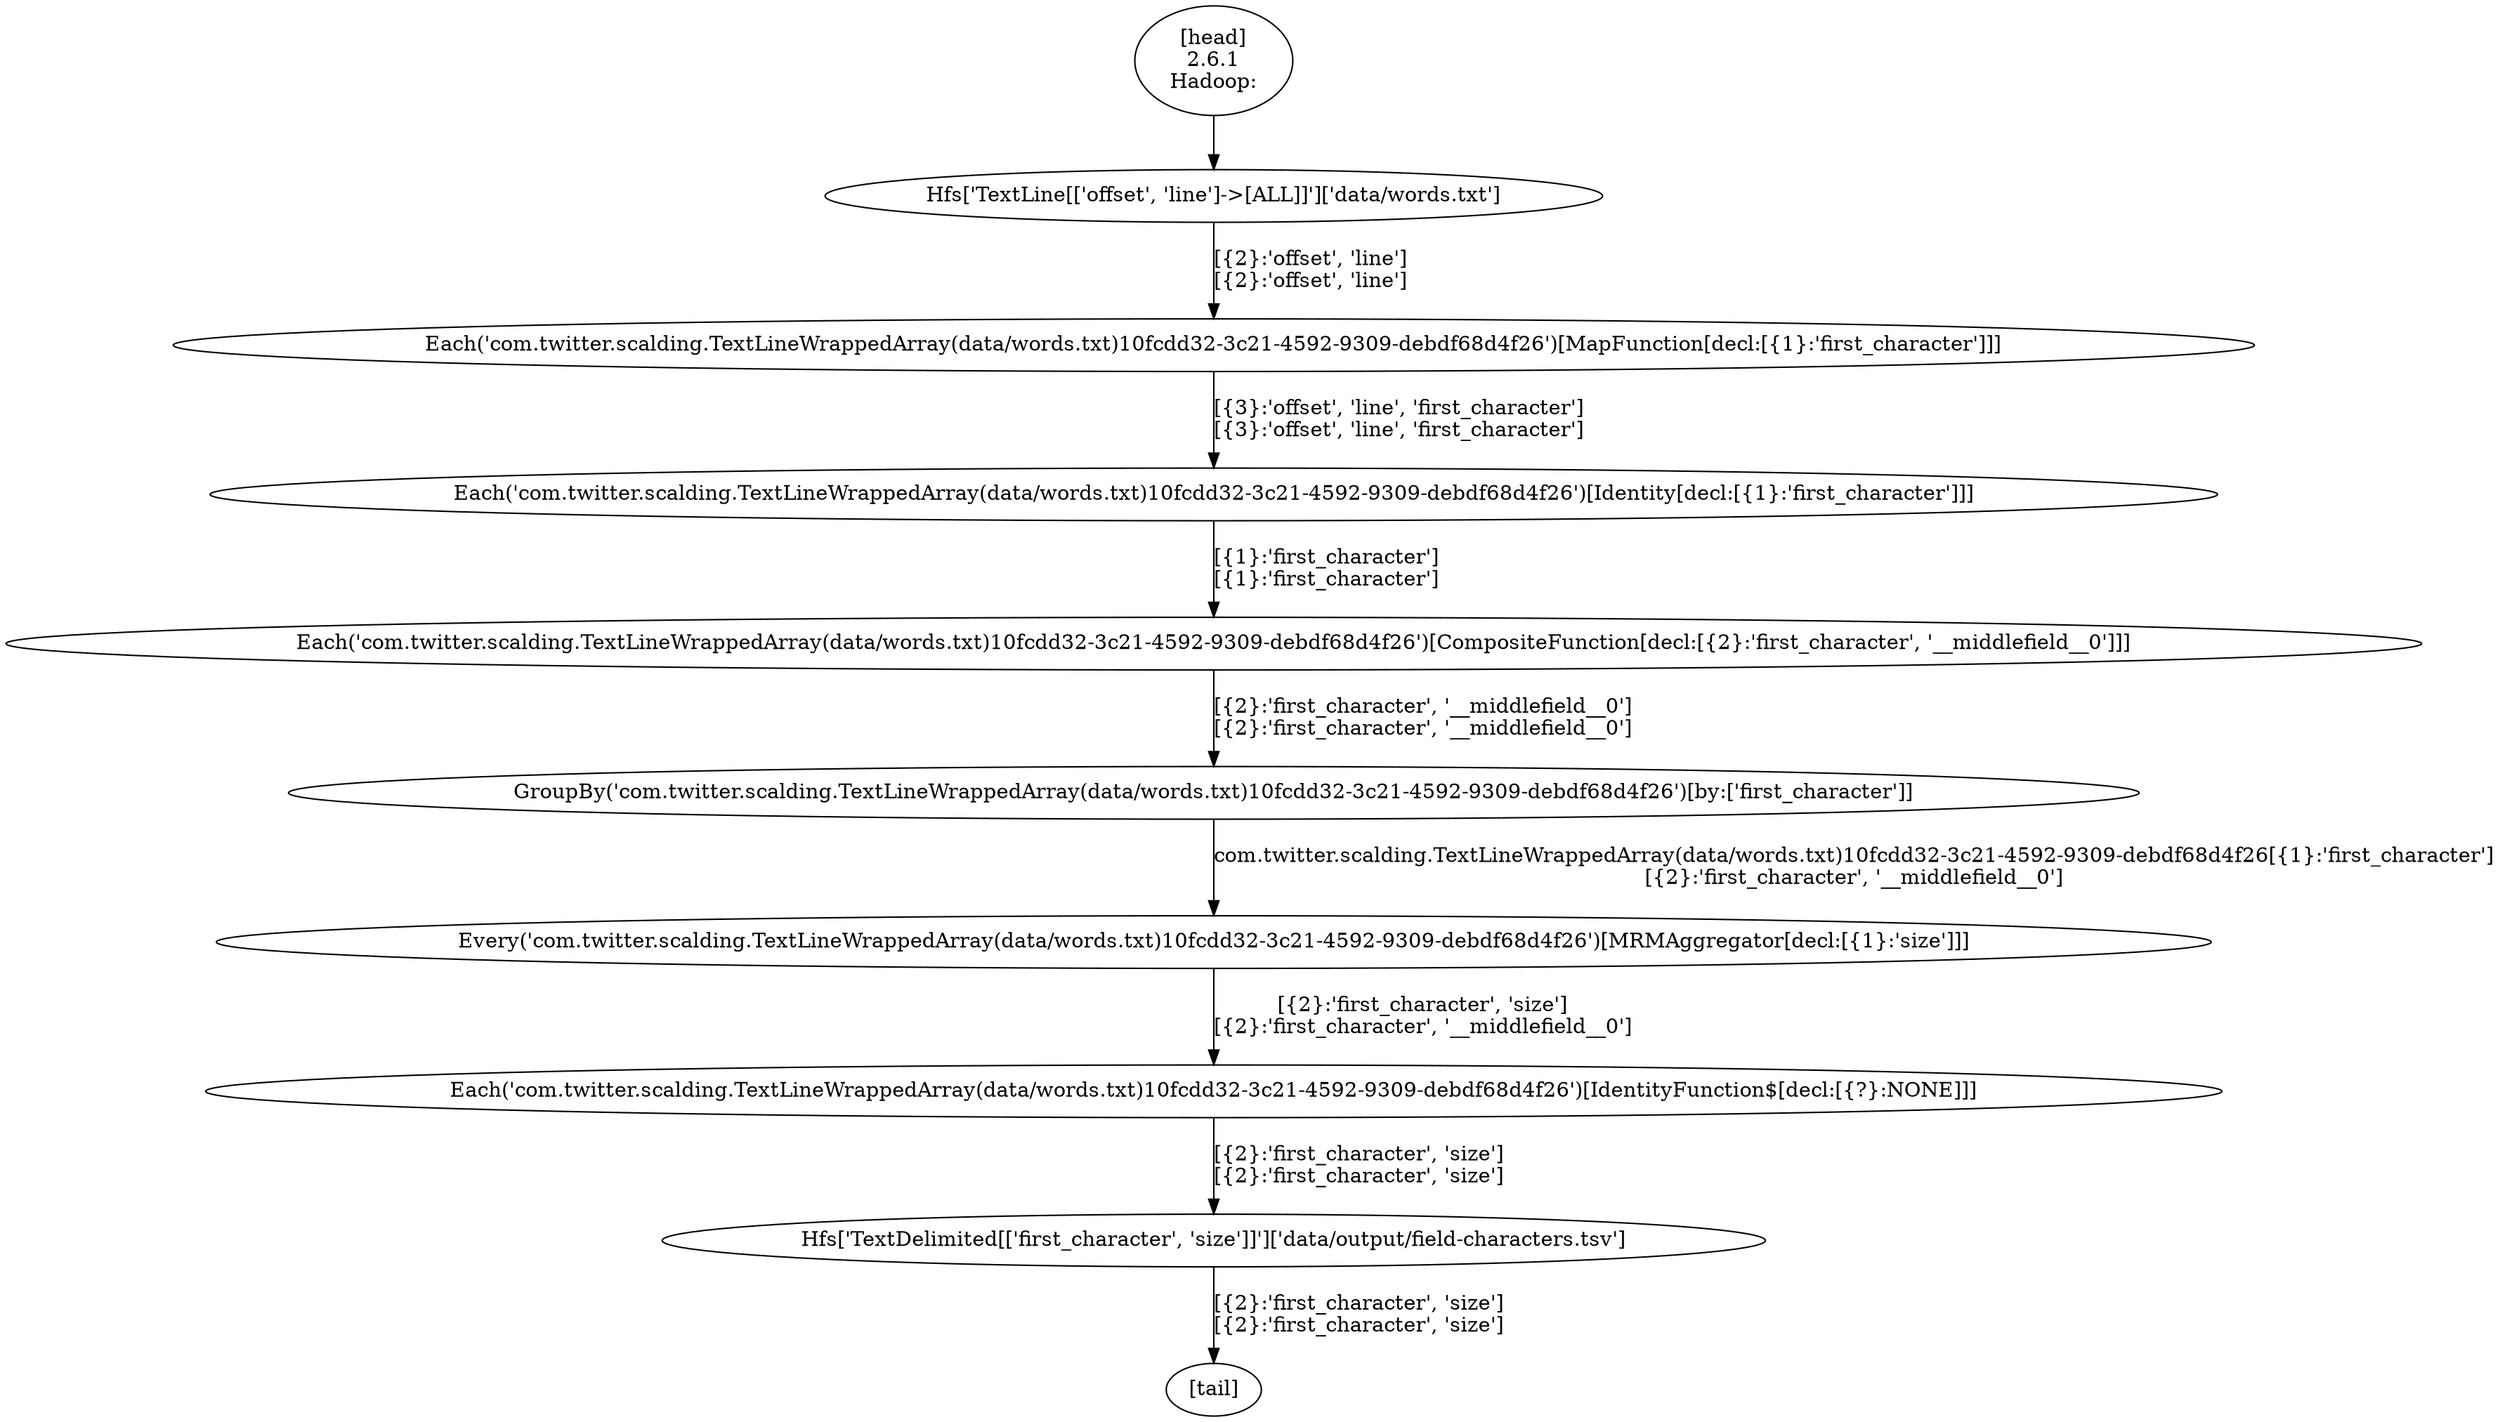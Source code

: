 digraph G {
  1 [label = "Hfs['TextDelimited[['first_character', 'size']]']['data/output/field-characters.tsv']"];
  2 [label = "Each('com.twitter.scalding.TextLineWrappedArray(data/words.txt)10fcdd32-3c21-4592-9309-debdf68d4f26')[IdentityFunction$[decl:[{?}:NONE]]]"];
  3 [label = "Every('com.twitter.scalding.TextLineWrappedArray(data/words.txt)10fcdd32-3c21-4592-9309-debdf68d4f26')[MRMAggregator[decl:[{1}:'size']]]"];
  4 [label = "GroupBy('com.twitter.scalding.TextLineWrappedArray(data/words.txt)10fcdd32-3c21-4592-9309-debdf68d4f26')[by:['first_character']]"];
  5 [label = "Each('com.twitter.scalding.TextLineWrappedArray(data/words.txt)10fcdd32-3c21-4592-9309-debdf68d4f26')[CompositeFunction[decl:[{2}:'first_character', '__middlefield__0']]]"];
  6 [label = "Each('com.twitter.scalding.TextLineWrappedArray(data/words.txt)10fcdd32-3c21-4592-9309-debdf68d4f26')[Identity[decl:[{1}:'first_character']]]"];
  7 [label = "Each('com.twitter.scalding.TextLineWrappedArray(data/words.txt)10fcdd32-3c21-4592-9309-debdf68d4f26')[MapFunction[decl:[{1}:'first_character']]]"];
  8 [label = "Hfs['TextLine[['offset', 'line']->[ALL]]']['data/words.txt']"];
  9 [label = "[head]\n2.6.1\nHadoop:"];
  10 [label = "[tail]"];
  7 -> 6 [label = "[{3}:'offset', 'line', 'first_character']\n[{3}:'offset', 'line', 'first_character']"];
  6 -> 5 [label = "[{1}:'first_character']\n[{1}:'first_character']"];
  5 -> 4 [label = "[{2}:'first_character', '__middlefield__0']\n[{2}:'first_character', '__middlefield__0']"];
  4 -> 3 [label = "com.twitter.scalding.TextLineWrappedArray(data/words.txt)10fcdd32-3c21-4592-9309-debdf68d4f26[{1}:'first_character']\n[{2}:'first_character', '__middlefield__0']"];
  3 -> 2 [label = "[{2}:'first_character', 'size']\n[{2}:'first_character', '__middlefield__0']"];
  9 -> 8 [label = ""];
  1 -> 10 [label = "[{2}:'first_character', 'size']\n[{2}:'first_character', 'size']"];
  8 -> 7 [label = "[{2}:'offset', 'line']\n[{2}:'offset', 'line']"];
  2 -> 1 [label = "[{2}:'first_character', 'size']\n[{2}:'first_character', 'size']"];
}
